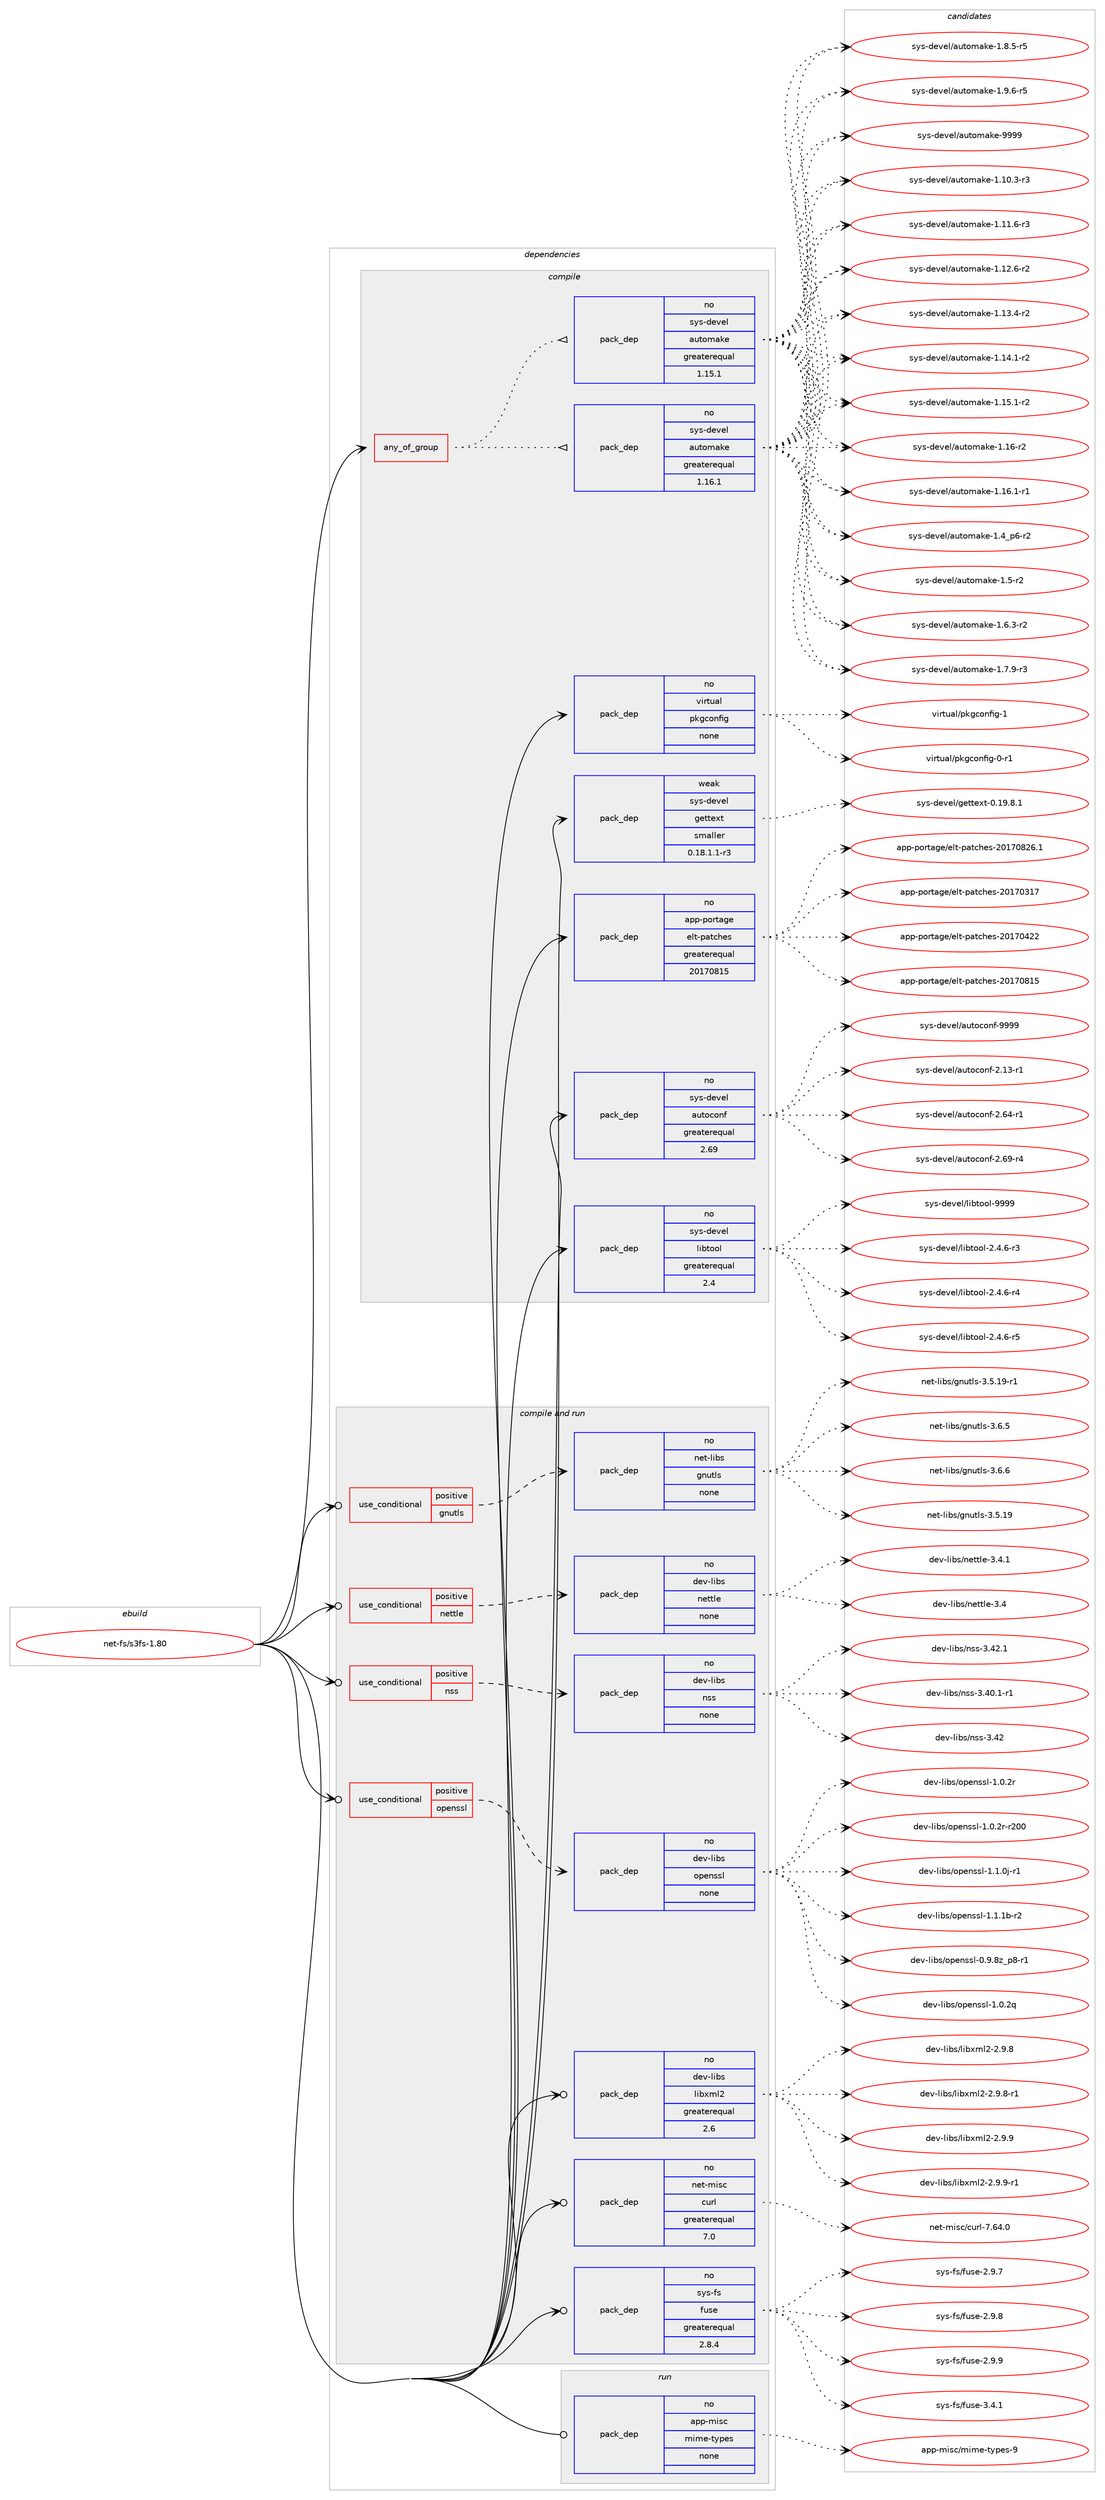 digraph prolog {

# *************
# Graph options
# *************

newrank=true;
concentrate=true;
compound=true;
graph [rankdir=LR,fontname=Helvetica,fontsize=10,ranksep=1.5];#, ranksep=2.5, nodesep=0.2];
edge  [arrowhead=vee];
node  [fontname=Helvetica,fontsize=10];

# **********
# The ebuild
# **********

subgraph cluster_leftcol {
color=gray;
rank=same;
label=<<i>ebuild</i>>;
id [label="net-fs/s3fs-1.80", color=red, width=4, href="../net-fs/s3fs-1.80.svg"];
}

# ****************
# The dependencies
# ****************

subgraph cluster_midcol {
color=gray;
label=<<i>dependencies</i>>;
subgraph cluster_compile {
fillcolor="#eeeeee";
style=filled;
label=<<i>compile</i>>;
subgraph any26004 {
dependency1652856 [label=<<TABLE BORDER="0" CELLBORDER="1" CELLSPACING="0" CELLPADDING="4"><TR><TD CELLPADDING="10">any_of_group</TD></TR></TABLE>>, shape=none, color=red];subgraph pack1181611 {
dependency1652857 [label=<<TABLE BORDER="0" CELLBORDER="1" CELLSPACING="0" CELLPADDING="4" WIDTH="220"><TR><TD ROWSPAN="6" CELLPADDING="30">pack_dep</TD></TR><TR><TD WIDTH="110">no</TD></TR><TR><TD>sys-devel</TD></TR><TR><TD>automake</TD></TR><TR><TD>greaterequal</TD></TR><TR><TD>1.16.1</TD></TR></TABLE>>, shape=none, color=blue];
}
dependency1652856:e -> dependency1652857:w [weight=20,style="dotted",arrowhead="oinv"];
subgraph pack1181612 {
dependency1652858 [label=<<TABLE BORDER="0" CELLBORDER="1" CELLSPACING="0" CELLPADDING="4" WIDTH="220"><TR><TD ROWSPAN="6" CELLPADDING="30">pack_dep</TD></TR><TR><TD WIDTH="110">no</TD></TR><TR><TD>sys-devel</TD></TR><TR><TD>automake</TD></TR><TR><TD>greaterequal</TD></TR><TR><TD>1.15.1</TD></TR></TABLE>>, shape=none, color=blue];
}
dependency1652856:e -> dependency1652858:w [weight=20,style="dotted",arrowhead="oinv"];
}
id:e -> dependency1652856:w [weight=20,style="solid",arrowhead="vee"];
subgraph pack1181613 {
dependency1652859 [label=<<TABLE BORDER="0" CELLBORDER="1" CELLSPACING="0" CELLPADDING="4" WIDTH="220"><TR><TD ROWSPAN="6" CELLPADDING="30">pack_dep</TD></TR><TR><TD WIDTH="110">no</TD></TR><TR><TD>app-portage</TD></TR><TR><TD>elt-patches</TD></TR><TR><TD>greaterequal</TD></TR><TR><TD>20170815</TD></TR></TABLE>>, shape=none, color=blue];
}
id:e -> dependency1652859:w [weight=20,style="solid",arrowhead="vee"];
subgraph pack1181614 {
dependency1652860 [label=<<TABLE BORDER="0" CELLBORDER="1" CELLSPACING="0" CELLPADDING="4" WIDTH="220"><TR><TD ROWSPAN="6" CELLPADDING="30">pack_dep</TD></TR><TR><TD WIDTH="110">no</TD></TR><TR><TD>sys-devel</TD></TR><TR><TD>autoconf</TD></TR><TR><TD>greaterequal</TD></TR><TR><TD>2.69</TD></TR></TABLE>>, shape=none, color=blue];
}
id:e -> dependency1652860:w [weight=20,style="solid",arrowhead="vee"];
subgraph pack1181615 {
dependency1652861 [label=<<TABLE BORDER="0" CELLBORDER="1" CELLSPACING="0" CELLPADDING="4" WIDTH="220"><TR><TD ROWSPAN="6" CELLPADDING="30">pack_dep</TD></TR><TR><TD WIDTH="110">no</TD></TR><TR><TD>sys-devel</TD></TR><TR><TD>libtool</TD></TR><TR><TD>greaterequal</TD></TR><TR><TD>2.4</TD></TR></TABLE>>, shape=none, color=blue];
}
id:e -> dependency1652861:w [weight=20,style="solid",arrowhead="vee"];
subgraph pack1181616 {
dependency1652862 [label=<<TABLE BORDER="0" CELLBORDER="1" CELLSPACING="0" CELLPADDING="4" WIDTH="220"><TR><TD ROWSPAN="6" CELLPADDING="30">pack_dep</TD></TR><TR><TD WIDTH="110">no</TD></TR><TR><TD>virtual</TD></TR><TR><TD>pkgconfig</TD></TR><TR><TD>none</TD></TR><TR><TD></TD></TR></TABLE>>, shape=none, color=blue];
}
id:e -> dependency1652862:w [weight=20,style="solid",arrowhead="vee"];
subgraph pack1181617 {
dependency1652863 [label=<<TABLE BORDER="0" CELLBORDER="1" CELLSPACING="0" CELLPADDING="4" WIDTH="220"><TR><TD ROWSPAN="6" CELLPADDING="30">pack_dep</TD></TR><TR><TD WIDTH="110">weak</TD></TR><TR><TD>sys-devel</TD></TR><TR><TD>gettext</TD></TR><TR><TD>smaller</TD></TR><TR><TD>0.18.1.1-r3</TD></TR></TABLE>>, shape=none, color=blue];
}
id:e -> dependency1652863:w [weight=20,style="solid",arrowhead="vee"];
}
subgraph cluster_compileandrun {
fillcolor="#eeeeee";
style=filled;
label=<<i>compile and run</i>>;
subgraph cond444458 {
dependency1652864 [label=<<TABLE BORDER="0" CELLBORDER="1" CELLSPACING="0" CELLPADDING="4"><TR><TD ROWSPAN="3" CELLPADDING="10">use_conditional</TD></TR><TR><TD>positive</TD></TR><TR><TD>gnutls</TD></TR></TABLE>>, shape=none, color=red];
subgraph pack1181618 {
dependency1652865 [label=<<TABLE BORDER="0" CELLBORDER="1" CELLSPACING="0" CELLPADDING="4" WIDTH="220"><TR><TD ROWSPAN="6" CELLPADDING="30">pack_dep</TD></TR><TR><TD WIDTH="110">no</TD></TR><TR><TD>net-libs</TD></TR><TR><TD>gnutls</TD></TR><TR><TD>none</TD></TR><TR><TD></TD></TR></TABLE>>, shape=none, color=blue];
}
dependency1652864:e -> dependency1652865:w [weight=20,style="dashed",arrowhead="vee"];
}
id:e -> dependency1652864:w [weight=20,style="solid",arrowhead="odotvee"];
subgraph cond444459 {
dependency1652866 [label=<<TABLE BORDER="0" CELLBORDER="1" CELLSPACING="0" CELLPADDING="4"><TR><TD ROWSPAN="3" CELLPADDING="10">use_conditional</TD></TR><TR><TD>positive</TD></TR><TR><TD>nettle</TD></TR></TABLE>>, shape=none, color=red];
subgraph pack1181619 {
dependency1652867 [label=<<TABLE BORDER="0" CELLBORDER="1" CELLSPACING="0" CELLPADDING="4" WIDTH="220"><TR><TD ROWSPAN="6" CELLPADDING="30">pack_dep</TD></TR><TR><TD WIDTH="110">no</TD></TR><TR><TD>dev-libs</TD></TR><TR><TD>nettle</TD></TR><TR><TD>none</TD></TR><TR><TD></TD></TR></TABLE>>, shape=none, color=blue];
}
dependency1652866:e -> dependency1652867:w [weight=20,style="dashed",arrowhead="vee"];
}
id:e -> dependency1652866:w [weight=20,style="solid",arrowhead="odotvee"];
subgraph cond444460 {
dependency1652868 [label=<<TABLE BORDER="0" CELLBORDER="1" CELLSPACING="0" CELLPADDING="4"><TR><TD ROWSPAN="3" CELLPADDING="10">use_conditional</TD></TR><TR><TD>positive</TD></TR><TR><TD>nss</TD></TR></TABLE>>, shape=none, color=red];
subgraph pack1181620 {
dependency1652869 [label=<<TABLE BORDER="0" CELLBORDER="1" CELLSPACING="0" CELLPADDING="4" WIDTH="220"><TR><TD ROWSPAN="6" CELLPADDING="30">pack_dep</TD></TR><TR><TD WIDTH="110">no</TD></TR><TR><TD>dev-libs</TD></TR><TR><TD>nss</TD></TR><TR><TD>none</TD></TR><TR><TD></TD></TR></TABLE>>, shape=none, color=blue];
}
dependency1652868:e -> dependency1652869:w [weight=20,style="dashed",arrowhead="vee"];
}
id:e -> dependency1652868:w [weight=20,style="solid",arrowhead="odotvee"];
subgraph cond444461 {
dependency1652870 [label=<<TABLE BORDER="0" CELLBORDER="1" CELLSPACING="0" CELLPADDING="4"><TR><TD ROWSPAN="3" CELLPADDING="10">use_conditional</TD></TR><TR><TD>positive</TD></TR><TR><TD>openssl</TD></TR></TABLE>>, shape=none, color=red];
subgraph pack1181621 {
dependency1652871 [label=<<TABLE BORDER="0" CELLBORDER="1" CELLSPACING="0" CELLPADDING="4" WIDTH="220"><TR><TD ROWSPAN="6" CELLPADDING="30">pack_dep</TD></TR><TR><TD WIDTH="110">no</TD></TR><TR><TD>dev-libs</TD></TR><TR><TD>openssl</TD></TR><TR><TD>none</TD></TR><TR><TD></TD></TR></TABLE>>, shape=none, color=blue];
}
dependency1652870:e -> dependency1652871:w [weight=20,style="dashed",arrowhead="vee"];
}
id:e -> dependency1652870:w [weight=20,style="solid",arrowhead="odotvee"];
subgraph pack1181622 {
dependency1652872 [label=<<TABLE BORDER="0" CELLBORDER="1" CELLSPACING="0" CELLPADDING="4" WIDTH="220"><TR><TD ROWSPAN="6" CELLPADDING="30">pack_dep</TD></TR><TR><TD WIDTH="110">no</TD></TR><TR><TD>dev-libs</TD></TR><TR><TD>libxml2</TD></TR><TR><TD>greaterequal</TD></TR><TR><TD>2.6</TD></TR></TABLE>>, shape=none, color=blue];
}
id:e -> dependency1652872:w [weight=20,style="solid",arrowhead="odotvee"];
subgraph pack1181623 {
dependency1652873 [label=<<TABLE BORDER="0" CELLBORDER="1" CELLSPACING="0" CELLPADDING="4" WIDTH="220"><TR><TD ROWSPAN="6" CELLPADDING="30">pack_dep</TD></TR><TR><TD WIDTH="110">no</TD></TR><TR><TD>net-misc</TD></TR><TR><TD>curl</TD></TR><TR><TD>greaterequal</TD></TR><TR><TD>7.0</TD></TR></TABLE>>, shape=none, color=blue];
}
id:e -> dependency1652873:w [weight=20,style="solid",arrowhead="odotvee"];
subgraph pack1181624 {
dependency1652874 [label=<<TABLE BORDER="0" CELLBORDER="1" CELLSPACING="0" CELLPADDING="4" WIDTH="220"><TR><TD ROWSPAN="6" CELLPADDING="30">pack_dep</TD></TR><TR><TD WIDTH="110">no</TD></TR><TR><TD>sys-fs</TD></TR><TR><TD>fuse</TD></TR><TR><TD>greaterequal</TD></TR><TR><TD>2.8.4</TD></TR></TABLE>>, shape=none, color=blue];
}
id:e -> dependency1652874:w [weight=20,style="solid",arrowhead="odotvee"];
}
subgraph cluster_run {
fillcolor="#eeeeee";
style=filled;
label=<<i>run</i>>;
subgraph pack1181625 {
dependency1652875 [label=<<TABLE BORDER="0" CELLBORDER="1" CELLSPACING="0" CELLPADDING="4" WIDTH="220"><TR><TD ROWSPAN="6" CELLPADDING="30">pack_dep</TD></TR><TR><TD WIDTH="110">no</TD></TR><TR><TD>app-misc</TD></TR><TR><TD>mime-types</TD></TR><TR><TD>none</TD></TR><TR><TD></TD></TR></TABLE>>, shape=none, color=blue];
}
id:e -> dependency1652875:w [weight=20,style="solid",arrowhead="odot"];
}
}

# **************
# The candidates
# **************

subgraph cluster_choices {
rank=same;
color=gray;
label=<<i>candidates</i>>;

subgraph choice1181611 {
color=black;
nodesep=1;
choice11512111545100101118101108479711711611110997107101454946494846514511451 [label="sys-devel/automake-1.10.3-r3", color=red, width=4,href="../sys-devel/automake-1.10.3-r3.svg"];
choice11512111545100101118101108479711711611110997107101454946494946544511451 [label="sys-devel/automake-1.11.6-r3", color=red, width=4,href="../sys-devel/automake-1.11.6-r3.svg"];
choice11512111545100101118101108479711711611110997107101454946495046544511450 [label="sys-devel/automake-1.12.6-r2", color=red, width=4,href="../sys-devel/automake-1.12.6-r2.svg"];
choice11512111545100101118101108479711711611110997107101454946495146524511450 [label="sys-devel/automake-1.13.4-r2", color=red, width=4,href="../sys-devel/automake-1.13.4-r2.svg"];
choice11512111545100101118101108479711711611110997107101454946495246494511450 [label="sys-devel/automake-1.14.1-r2", color=red, width=4,href="../sys-devel/automake-1.14.1-r2.svg"];
choice11512111545100101118101108479711711611110997107101454946495346494511450 [label="sys-devel/automake-1.15.1-r2", color=red, width=4,href="../sys-devel/automake-1.15.1-r2.svg"];
choice1151211154510010111810110847971171161111099710710145494649544511450 [label="sys-devel/automake-1.16-r2", color=red, width=4,href="../sys-devel/automake-1.16-r2.svg"];
choice11512111545100101118101108479711711611110997107101454946495446494511449 [label="sys-devel/automake-1.16.1-r1", color=red, width=4,href="../sys-devel/automake-1.16.1-r1.svg"];
choice115121115451001011181011084797117116111109971071014549465295112544511450 [label="sys-devel/automake-1.4_p6-r2", color=red, width=4,href="../sys-devel/automake-1.4_p6-r2.svg"];
choice11512111545100101118101108479711711611110997107101454946534511450 [label="sys-devel/automake-1.5-r2", color=red, width=4,href="../sys-devel/automake-1.5-r2.svg"];
choice115121115451001011181011084797117116111109971071014549465446514511450 [label="sys-devel/automake-1.6.3-r2", color=red, width=4,href="../sys-devel/automake-1.6.3-r2.svg"];
choice115121115451001011181011084797117116111109971071014549465546574511451 [label="sys-devel/automake-1.7.9-r3", color=red, width=4,href="../sys-devel/automake-1.7.9-r3.svg"];
choice115121115451001011181011084797117116111109971071014549465646534511453 [label="sys-devel/automake-1.8.5-r5", color=red, width=4,href="../sys-devel/automake-1.8.5-r5.svg"];
choice115121115451001011181011084797117116111109971071014549465746544511453 [label="sys-devel/automake-1.9.6-r5", color=red, width=4,href="../sys-devel/automake-1.9.6-r5.svg"];
choice115121115451001011181011084797117116111109971071014557575757 [label="sys-devel/automake-9999", color=red, width=4,href="../sys-devel/automake-9999.svg"];
dependency1652857:e -> choice11512111545100101118101108479711711611110997107101454946494846514511451:w [style=dotted,weight="100"];
dependency1652857:e -> choice11512111545100101118101108479711711611110997107101454946494946544511451:w [style=dotted,weight="100"];
dependency1652857:e -> choice11512111545100101118101108479711711611110997107101454946495046544511450:w [style=dotted,weight="100"];
dependency1652857:e -> choice11512111545100101118101108479711711611110997107101454946495146524511450:w [style=dotted,weight="100"];
dependency1652857:e -> choice11512111545100101118101108479711711611110997107101454946495246494511450:w [style=dotted,weight="100"];
dependency1652857:e -> choice11512111545100101118101108479711711611110997107101454946495346494511450:w [style=dotted,weight="100"];
dependency1652857:e -> choice1151211154510010111810110847971171161111099710710145494649544511450:w [style=dotted,weight="100"];
dependency1652857:e -> choice11512111545100101118101108479711711611110997107101454946495446494511449:w [style=dotted,weight="100"];
dependency1652857:e -> choice115121115451001011181011084797117116111109971071014549465295112544511450:w [style=dotted,weight="100"];
dependency1652857:e -> choice11512111545100101118101108479711711611110997107101454946534511450:w [style=dotted,weight="100"];
dependency1652857:e -> choice115121115451001011181011084797117116111109971071014549465446514511450:w [style=dotted,weight="100"];
dependency1652857:e -> choice115121115451001011181011084797117116111109971071014549465546574511451:w [style=dotted,weight="100"];
dependency1652857:e -> choice115121115451001011181011084797117116111109971071014549465646534511453:w [style=dotted,weight="100"];
dependency1652857:e -> choice115121115451001011181011084797117116111109971071014549465746544511453:w [style=dotted,weight="100"];
dependency1652857:e -> choice115121115451001011181011084797117116111109971071014557575757:w [style=dotted,weight="100"];
}
subgraph choice1181612 {
color=black;
nodesep=1;
choice11512111545100101118101108479711711611110997107101454946494846514511451 [label="sys-devel/automake-1.10.3-r3", color=red, width=4,href="../sys-devel/automake-1.10.3-r3.svg"];
choice11512111545100101118101108479711711611110997107101454946494946544511451 [label="sys-devel/automake-1.11.6-r3", color=red, width=4,href="../sys-devel/automake-1.11.6-r3.svg"];
choice11512111545100101118101108479711711611110997107101454946495046544511450 [label="sys-devel/automake-1.12.6-r2", color=red, width=4,href="../sys-devel/automake-1.12.6-r2.svg"];
choice11512111545100101118101108479711711611110997107101454946495146524511450 [label="sys-devel/automake-1.13.4-r2", color=red, width=4,href="../sys-devel/automake-1.13.4-r2.svg"];
choice11512111545100101118101108479711711611110997107101454946495246494511450 [label="sys-devel/automake-1.14.1-r2", color=red, width=4,href="../sys-devel/automake-1.14.1-r2.svg"];
choice11512111545100101118101108479711711611110997107101454946495346494511450 [label="sys-devel/automake-1.15.1-r2", color=red, width=4,href="../sys-devel/automake-1.15.1-r2.svg"];
choice1151211154510010111810110847971171161111099710710145494649544511450 [label="sys-devel/automake-1.16-r2", color=red, width=4,href="../sys-devel/automake-1.16-r2.svg"];
choice11512111545100101118101108479711711611110997107101454946495446494511449 [label="sys-devel/automake-1.16.1-r1", color=red, width=4,href="../sys-devel/automake-1.16.1-r1.svg"];
choice115121115451001011181011084797117116111109971071014549465295112544511450 [label="sys-devel/automake-1.4_p6-r2", color=red, width=4,href="../sys-devel/automake-1.4_p6-r2.svg"];
choice11512111545100101118101108479711711611110997107101454946534511450 [label="sys-devel/automake-1.5-r2", color=red, width=4,href="../sys-devel/automake-1.5-r2.svg"];
choice115121115451001011181011084797117116111109971071014549465446514511450 [label="sys-devel/automake-1.6.3-r2", color=red, width=4,href="../sys-devel/automake-1.6.3-r2.svg"];
choice115121115451001011181011084797117116111109971071014549465546574511451 [label="sys-devel/automake-1.7.9-r3", color=red, width=4,href="../sys-devel/automake-1.7.9-r3.svg"];
choice115121115451001011181011084797117116111109971071014549465646534511453 [label="sys-devel/automake-1.8.5-r5", color=red, width=4,href="../sys-devel/automake-1.8.5-r5.svg"];
choice115121115451001011181011084797117116111109971071014549465746544511453 [label="sys-devel/automake-1.9.6-r5", color=red, width=4,href="../sys-devel/automake-1.9.6-r5.svg"];
choice115121115451001011181011084797117116111109971071014557575757 [label="sys-devel/automake-9999", color=red, width=4,href="../sys-devel/automake-9999.svg"];
dependency1652858:e -> choice11512111545100101118101108479711711611110997107101454946494846514511451:w [style=dotted,weight="100"];
dependency1652858:e -> choice11512111545100101118101108479711711611110997107101454946494946544511451:w [style=dotted,weight="100"];
dependency1652858:e -> choice11512111545100101118101108479711711611110997107101454946495046544511450:w [style=dotted,weight="100"];
dependency1652858:e -> choice11512111545100101118101108479711711611110997107101454946495146524511450:w [style=dotted,weight="100"];
dependency1652858:e -> choice11512111545100101118101108479711711611110997107101454946495246494511450:w [style=dotted,weight="100"];
dependency1652858:e -> choice11512111545100101118101108479711711611110997107101454946495346494511450:w [style=dotted,weight="100"];
dependency1652858:e -> choice1151211154510010111810110847971171161111099710710145494649544511450:w [style=dotted,weight="100"];
dependency1652858:e -> choice11512111545100101118101108479711711611110997107101454946495446494511449:w [style=dotted,weight="100"];
dependency1652858:e -> choice115121115451001011181011084797117116111109971071014549465295112544511450:w [style=dotted,weight="100"];
dependency1652858:e -> choice11512111545100101118101108479711711611110997107101454946534511450:w [style=dotted,weight="100"];
dependency1652858:e -> choice115121115451001011181011084797117116111109971071014549465446514511450:w [style=dotted,weight="100"];
dependency1652858:e -> choice115121115451001011181011084797117116111109971071014549465546574511451:w [style=dotted,weight="100"];
dependency1652858:e -> choice115121115451001011181011084797117116111109971071014549465646534511453:w [style=dotted,weight="100"];
dependency1652858:e -> choice115121115451001011181011084797117116111109971071014549465746544511453:w [style=dotted,weight="100"];
dependency1652858:e -> choice115121115451001011181011084797117116111109971071014557575757:w [style=dotted,weight="100"];
}
subgraph choice1181613 {
color=black;
nodesep=1;
choice97112112451121111141169710310147101108116451129711699104101115455048495548514955 [label="app-portage/elt-patches-20170317", color=red, width=4,href="../app-portage/elt-patches-20170317.svg"];
choice97112112451121111141169710310147101108116451129711699104101115455048495548525050 [label="app-portage/elt-patches-20170422", color=red, width=4,href="../app-portage/elt-patches-20170422.svg"];
choice97112112451121111141169710310147101108116451129711699104101115455048495548564953 [label="app-portage/elt-patches-20170815", color=red, width=4,href="../app-portage/elt-patches-20170815.svg"];
choice971121124511211111411697103101471011081164511297116991041011154550484955485650544649 [label="app-portage/elt-patches-20170826.1", color=red, width=4,href="../app-portage/elt-patches-20170826.1.svg"];
dependency1652859:e -> choice97112112451121111141169710310147101108116451129711699104101115455048495548514955:w [style=dotted,weight="100"];
dependency1652859:e -> choice97112112451121111141169710310147101108116451129711699104101115455048495548525050:w [style=dotted,weight="100"];
dependency1652859:e -> choice97112112451121111141169710310147101108116451129711699104101115455048495548564953:w [style=dotted,weight="100"];
dependency1652859:e -> choice971121124511211111411697103101471011081164511297116991041011154550484955485650544649:w [style=dotted,weight="100"];
}
subgraph choice1181614 {
color=black;
nodesep=1;
choice1151211154510010111810110847971171161119911111010245504649514511449 [label="sys-devel/autoconf-2.13-r1", color=red, width=4,href="../sys-devel/autoconf-2.13-r1.svg"];
choice1151211154510010111810110847971171161119911111010245504654524511449 [label="sys-devel/autoconf-2.64-r1", color=red, width=4,href="../sys-devel/autoconf-2.64-r1.svg"];
choice1151211154510010111810110847971171161119911111010245504654574511452 [label="sys-devel/autoconf-2.69-r4", color=red, width=4,href="../sys-devel/autoconf-2.69-r4.svg"];
choice115121115451001011181011084797117116111991111101024557575757 [label="sys-devel/autoconf-9999", color=red, width=4,href="../sys-devel/autoconf-9999.svg"];
dependency1652860:e -> choice1151211154510010111810110847971171161119911111010245504649514511449:w [style=dotted,weight="100"];
dependency1652860:e -> choice1151211154510010111810110847971171161119911111010245504654524511449:w [style=dotted,weight="100"];
dependency1652860:e -> choice1151211154510010111810110847971171161119911111010245504654574511452:w [style=dotted,weight="100"];
dependency1652860:e -> choice115121115451001011181011084797117116111991111101024557575757:w [style=dotted,weight="100"];
}
subgraph choice1181615 {
color=black;
nodesep=1;
choice1151211154510010111810110847108105981161111111084550465246544511451 [label="sys-devel/libtool-2.4.6-r3", color=red, width=4,href="../sys-devel/libtool-2.4.6-r3.svg"];
choice1151211154510010111810110847108105981161111111084550465246544511452 [label="sys-devel/libtool-2.4.6-r4", color=red, width=4,href="../sys-devel/libtool-2.4.6-r4.svg"];
choice1151211154510010111810110847108105981161111111084550465246544511453 [label="sys-devel/libtool-2.4.6-r5", color=red, width=4,href="../sys-devel/libtool-2.4.6-r5.svg"];
choice1151211154510010111810110847108105981161111111084557575757 [label="sys-devel/libtool-9999", color=red, width=4,href="../sys-devel/libtool-9999.svg"];
dependency1652861:e -> choice1151211154510010111810110847108105981161111111084550465246544511451:w [style=dotted,weight="100"];
dependency1652861:e -> choice1151211154510010111810110847108105981161111111084550465246544511452:w [style=dotted,weight="100"];
dependency1652861:e -> choice1151211154510010111810110847108105981161111111084550465246544511453:w [style=dotted,weight="100"];
dependency1652861:e -> choice1151211154510010111810110847108105981161111111084557575757:w [style=dotted,weight="100"];
}
subgraph choice1181616 {
color=black;
nodesep=1;
choice11810511411611797108471121071039911111010210510345484511449 [label="virtual/pkgconfig-0-r1", color=red, width=4,href="../virtual/pkgconfig-0-r1.svg"];
choice1181051141161179710847112107103991111101021051034549 [label="virtual/pkgconfig-1", color=red, width=4,href="../virtual/pkgconfig-1.svg"];
dependency1652862:e -> choice11810511411611797108471121071039911111010210510345484511449:w [style=dotted,weight="100"];
dependency1652862:e -> choice1181051141161179710847112107103991111101021051034549:w [style=dotted,weight="100"];
}
subgraph choice1181617 {
color=black;
nodesep=1;
choice1151211154510010111810110847103101116116101120116454846495746564649 [label="sys-devel/gettext-0.19.8.1", color=red, width=4,href="../sys-devel/gettext-0.19.8.1.svg"];
dependency1652863:e -> choice1151211154510010111810110847103101116116101120116454846495746564649:w [style=dotted,weight="100"];
}
subgraph choice1181618 {
color=black;
nodesep=1;
choice11010111645108105981154710311011711610811545514653464957 [label="net-libs/gnutls-3.5.19", color=red, width=4,href="../net-libs/gnutls-3.5.19.svg"];
choice110101116451081059811547103110117116108115455146534649574511449 [label="net-libs/gnutls-3.5.19-r1", color=red, width=4,href="../net-libs/gnutls-3.5.19-r1.svg"];
choice110101116451081059811547103110117116108115455146544653 [label="net-libs/gnutls-3.6.5", color=red, width=4,href="../net-libs/gnutls-3.6.5.svg"];
choice110101116451081059811547103110117116108115455146544654 [label="net-libs/gnutls-3.6.6", color=red, width=4,href="../net-libs/gnutls-3.6.6.svg"];
dependency1652865:e -> choice11010111645108105981154710311011711610811545514653464957:w [style=dotted,weight="100"];
dependency1652865:e -> choice110101116451081059811547103110117116108115455146534649574511449:w [style=dotted,weight="100"];
dependency1652865:e -> choice110101116451081059811547103110117116108115455146544653:w [style=dotted,weight="100"];
dependency1652865:e -> choice110101116451081059811547103110117116108115455146544654:w [style=dotted,weight="100"];
}
subgraph choice1181619 {
color=black;
nodesep=1;
choice10010111845108105981154711010111611610810145514652 [label="dev-libs/nettle-3.4", color=red, width=4,href="../dev-libs/nettle-3.4.svg"];
choice100101118451081059811547110101116116108101455146524649 [label="dev-libs/nettle-3.4.1", color=red, width=4,href="../dev-libs/nettle-3.4.1.svg"];
dependency1652867:e -> choice10010111845108105981154711010111611610810145514652:w [style=dotted,weight="100"];
dependency1652867:e -> choice100101118451081059811547110101116116108101455146524649:w [style=dotted,weight="100"];
}
subgraph choice1181620 {
color=black;
nodesep=1;
choice100101118451081059811547110115115455146524846494511449 [label="dev-libs/nss-3.40.1-r1", color=red, width=4,href="../dev-libs/nss-3.40.1-r1.svg"];
choice1001011184510810598115471101151154551465250 [label="dev-libs/nss-3.42", color=red, width=4,href="../dev-libs/nss-3.42.svg"];
choice10010111845108105981154711011511545514652504649 [label="dev-libs/nss-3.42.1", color=red, width=4,href="../dev-libs/nss-3.42.1.svg"];
dependency1652869:e -> choice100101118451081059811547110115115455146524846494511449:w [style=dotted,weight="100"];
dependency1652869:e -> choice1001011184510810598115471101151154551465250:w [style=dotted,weight="100"];
dependency1652869:e -> choice10010111845108105981154711011511545514652504649:w [style=dotted,weight="100"];
}
subgraph choice1181621 {
color=black;
nodesep=1;
choice10010111845108105981154711111210111011511510845484657465612295112564511449 [label="dev-libs/openssl-0.9.8z_p8-r1", color=red, width=4,href="../dev-libs/openssl-0.9.8z_p8-r1.svg"];
choice100101118451081059811547111112101110115115108454946484650113 [label="dev-libs/openssl-1.0.2q", color=red, width=4,href="../dev-libs/openssl-1.0.2q.svg"];
choice100101118451081059811547111112101110115115108454946484650114 [label="dev-libs/openssl-1.0.2r", color=red, width=4,href="../dev-libs/openssl-1.0.2r.svg"];
choice10010111845108105981154711111210111011511510845494648465011445114504848 [label="dev-libs/openssl-1.0.2r-r200", color=red, width=4,href="../dev-libs/openssl-1.0.2r-r200.svg"];
choice1001011184510810598115471111121011101151151084549464946481064511449 [label="dev-libs/openssl-1.1.0j-r1", color=red, width=4,href="../dev-libs/openssl-1.1.0j-r1.svg"];
choice100101118451081059811547111112101110115115108454946494649984511450 [label="dev-libs/openssl-1.1.1b-r2", color=red, width=4,href="../dev-libs/openssl-1.1.1b-r2.svg"];
dependency1652871:e -> choice10010111845108105981154711111210111011511510845484657465612295112564511449:w [style=dotted,weight="100"];
dependency1652871:e -> choice100101118451081059811547111112101110115115108454946484650113:w [style=dotted,weight="100"];
dependency1652871:e -> choice100101118451081059811547111112101110115115108454946484650114:w [style=dotted,weight="100"];
dependency1652871:e -> choice10010111845108105981154711111210111011511510845494648465011445114504848:w [style=dotted,weight="100"];
dependency1652871:e -> choice1001011184510810598115471111121011101151151084549464946481064511449:w [style=dotted,weight="100"];
dependency1652871:e -> choice100101118451081059811547111112101110115115108454946494649984511450:w [style=dotted,weight="100"];
}
subgraph choice1181622 {
color=black;
nodesep=1;
choice1001011184510810598115471081059812010910850455046574656 [label="dev-libs/libxml2-2.9.8", color=red, width=4,href="../dev-libs/libxml2-2.9.8.svg"];
choice10010111845108105981154710810598120109108504550465746564511449 [label="dev-libs/libxml2-2.9.8-r1", color=red, width=4,href="../dev-libs/libxml2-2.9.8-r1.svg"];
choice1001011184510810598115471081059812010910850455046574657 [label="dev-libs/libxml2-2.9.9", color=red, width=4,href="../dev-libs/libxml2-2.9.9.svg"];
choice10010111845108105981154710810598120109108504550465746574511449 [label="dev-libs/libxml2-2.9.9-r1", color=red, width=4,href="../dev-libs/libxml2-2.9.9-r1.svg"];
dependency1652872:e -> choice1001011184510810598115471081059812010910850455046574656:w [style=dotted,weight="100"];
dependency1652872:e -> choice10010111845108105981154710810598120109108504550465746564511449:w [style=dotted,weight="100"];
dependency1652872:e -> choice1001011184510810598115471081059812010910850455046574657:w [style=dotted,weight="100"];
dependency1652872:e -> choice10010111845108105981154710810598120109108504550465746574511449:w [style=dotted,weight="100"];
}
subgraph choice1181623 {
color=black;
nodesep=1;
choice1101011164510910511599479911711410845554654524648 [label="net-misc/curl-7.64.0", color=red, width=4,href="../net-misc/curl-7.64.0.svg"];
dependency1652873:e -> choice1101011164510910511599479911711410845554654524648:w [style=dotted,weight="100"];
}
subgraph choice1181624 {
color=black;
nodesep=1;
choice1151211154510211547102117115101455046574655 [label="sys-fs/fuse-2.9.7", color=red, width=4,href="../sys-fs/fuse-2.9.7.svg"];
choice1151211154510211547102117115101455046574656 [label="sys-fs/fuse-2.9.8", color=red, width=4,href="../sys-fs/fuse-2.9.8.svg"];
choice1151211154510211547102117115101455046574657 [label="sys-fs/fuse-2.9.9", color=red, width=4,href="../sys-fs/fuse-2.9.9.svg"];
choice1151211154510211547102117115101455146524649 [label="sys-fs/fuse-3.4.1", color=red, width=4,href="../sys-fs/fuse-3.4.1.svg"];
dependency1652874:e -> choice1151211154510211547102117115101455046574655:w [style=dotted,weight="100"];
dependency1652874:e -> choice1151211154510211547102117115101455046574656:w [style=dotted,weight="100"];
dependency1652874:e -> choice1151211154510211547102117115101455046574657:w [style=dotted,weight="100"];
dependency1652874:e -> choice1151211154510211547102117115101455146524649:w [style=dotted,weight="100"];
}
subgraph choice1181625 {
color=black;
nodesep=1;
choice97112112451091051159947109105109101451161211121011154557 [label="app-misc/mime-types-9", color=red, width=4,href="../app-misc/mime-types-9.svg"];
dependency1652875:e -> choice97112112451091051159947109105109101451161211121011154557:w [style=dotted,weight="100"];
}
}

}
